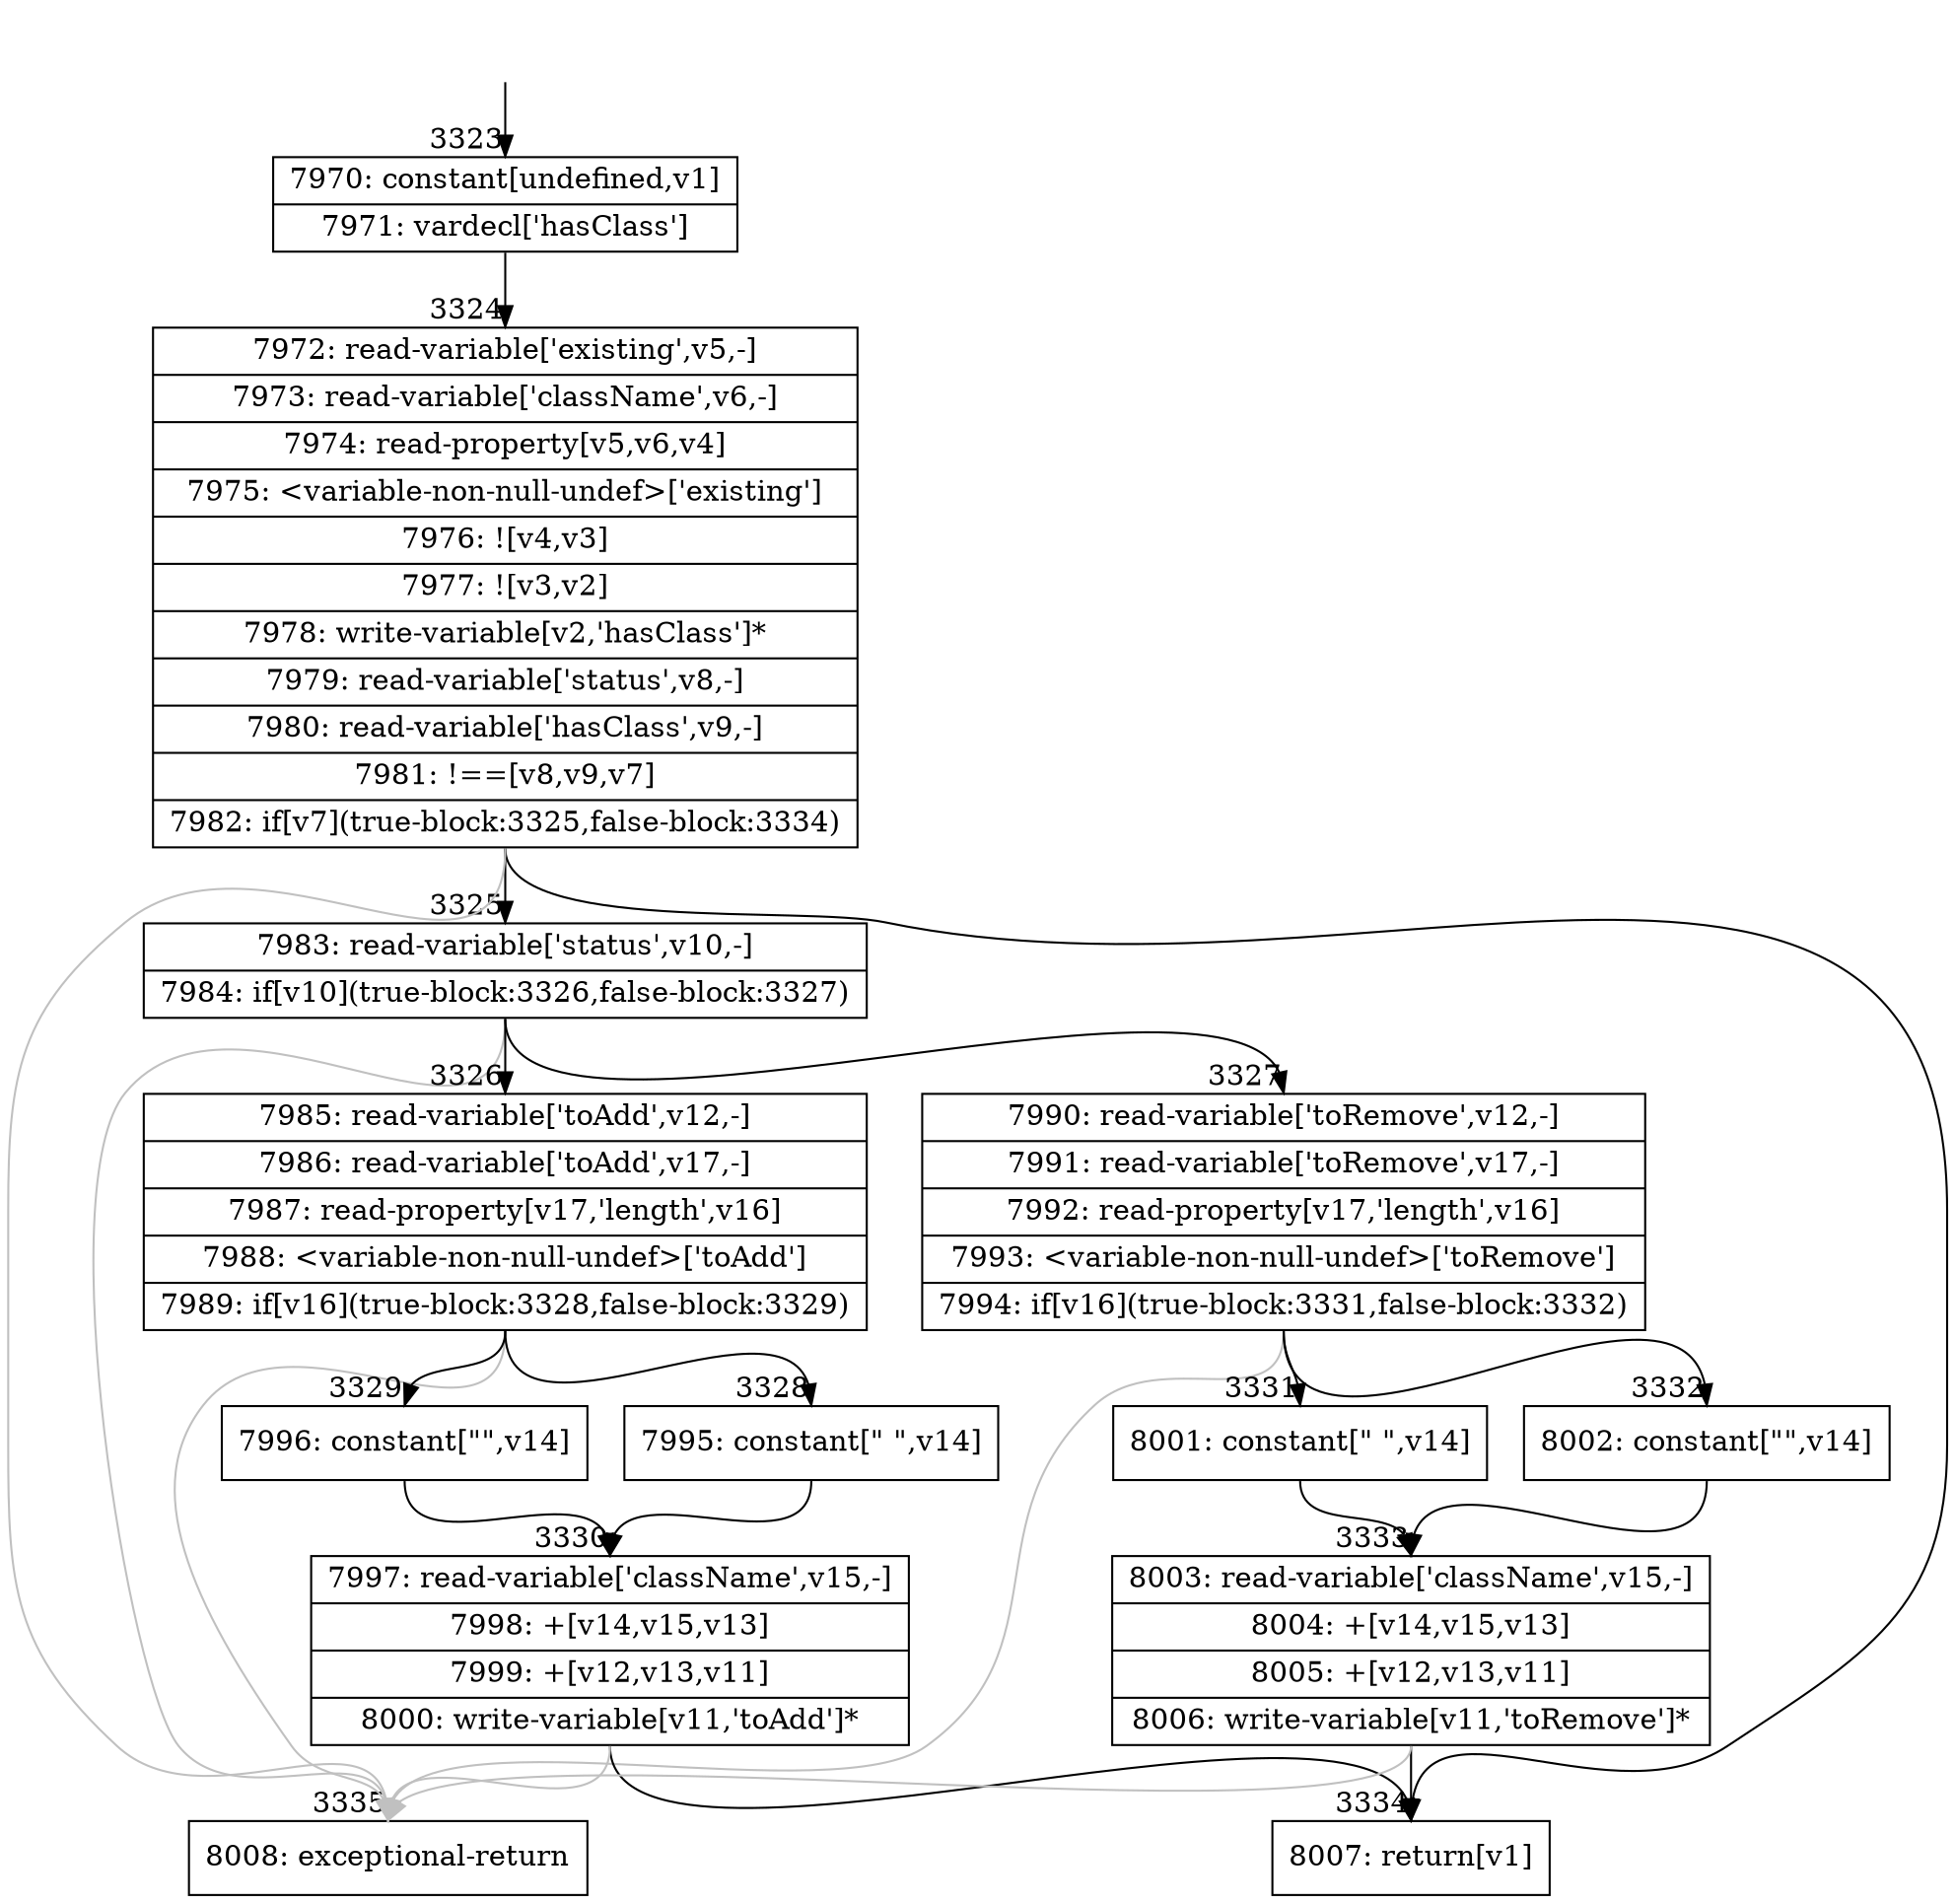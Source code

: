 digraph {
rankdir="TD"
BB_entry278[shape=none,label=""];
BB_entry278 -> BB3323 [tailport=s, headport=n, headlabel="    3323"]
BB3323 [shape=record label="{7970: constant[undefined,v1]|7971: vardecl['hasClass']}" ] 
BB3323 -> BB3324 [tailport=s, headport=n, headlabel="      3324"]
BB3324 [shape=record label="{7972: read-variable['existing',v5,-]|7973: read-variable['className',v6,-]|7974: read-property[v5,v6,v4]|7975: \<variable-non-null-undef\>['existing']|7976: ![v4,v3]|7977: ![v3,v2]|7978: write-variable[v2,'hasClass']*|7979: read-variable['status',v8,-]|7980: read-variable['hasClass',v9,-]|7981: !==[v8,v9,v7]|7982: if[v7](true-block:3325,false-block:3334)}" ] 
BB3324 -> BB3325 [tailport=s, headport=n, headlabel="      3325"]
BB3324 -> BB3334 [tailport=s, headport=n, headlabel="      3334"]
BB3324 -> BB3335 [tailport=s, headport=n, color=gray, headlabel="      3335"]
BB3325 [shape=record label="{7983: read-variable['status',v10,-]|7984: if[v10](true-block:3326,false-block:3327)}" ] 
BB3325 -> BB3326 [tailport=s, headport=n, headlabel="      3326"]
BB3325 -> BB3327 [tailport=s, headport=n, headlabel="      3327"]
BB3325 -> BB3335 [tailport=s, headport=n, color=gray]
BB3326 [shape=record label="{7985: read-variable['toAdd',v12,-]|7986: read-variable['toAdd',v17,-]|7987: read-property[v17,'length',v16]|7988: \<variable-non-null-undef\>['toAdd']|7989: if[v16](true-block:3328,false-block:3329)}" ] 
BB3326 -> BB3328 [tailport=s, headport=n, headlabel="      3328"]
BB3326 -> BB3329 [tailport=s, headport=n, headlabel="      3329"]
BB3326 -> BB3335 [tailport=s, headport=n, color=gray]
BB3327 [shape=record label="{7990: read-variable['toRemove',v12,-]|7991: read-variable['toRemove',v17,-]|7992: read-property[v17,'length',v16]|7993: \<variable-non-null-undef\>['toRemove']|7994: if[v16](true-block:3331,false-block:3332)}" ] 
BB3327 -> BB3331 [tailport=s, headport=n, headlabel="      3331"]
BB3327 -> BB3332 [tailport=s, headport=n, headlabel="      3332"]
BB3327 -> BB3335 [tailport=s, headport=n, color=gray]
BB3328 [shape=record label="{7995: constant[\" \",v14]}" ] 
BB3328 -> BB3330 [tailport=s, headport=n, headlabel="      3330"]
BB3329 [shape=record label="{7996: constant[\"\",v14]}" ] 
BB3329 -> BB3330 [tailport=s, headport=n]
BB3330 [shape=record label="{7997: read-variable['className',v15,-]|7998: +[v14,v15,v13]|7999: +[v12,v13,v11]|8000: write-variable[v11,'toAdd']*}" ] 
BB3330 -> BB3334 [tailport=s, headport=n]
BB3330 -> BB3335 [tailport=s, headport=n, color=gray]
BB3331 [shape=record label="{8001: constant[\" \",v14]}" ] 
BB3331 -> BB3333 [tailport=s, headport=n, headlabel="      3333"]
BB3332 [shape=record label="{8002: constant[\"\",v14]}" ] 
BB3332 -> BB3333 [tailport=s, headport=n]
BB3333 [shape=record label="{8003: read-variable['className',v15,-]|8004: +[v14,v15,v13]|8005: +[v12,v13,v11]|8006: write-variable[v11,'toRemove']*}" ] 
BB3333 -> BB3334 [tailport=s, headport=n]
BB3333 -> BB3335 [tailport=s, headport=n, color=gray]
BB3334 [shape=record label="{8007: return[v1]}" ] 
BB3335 [shape=record label="{8008: exceptional-return}" ] 
//#$~ 4895
}

